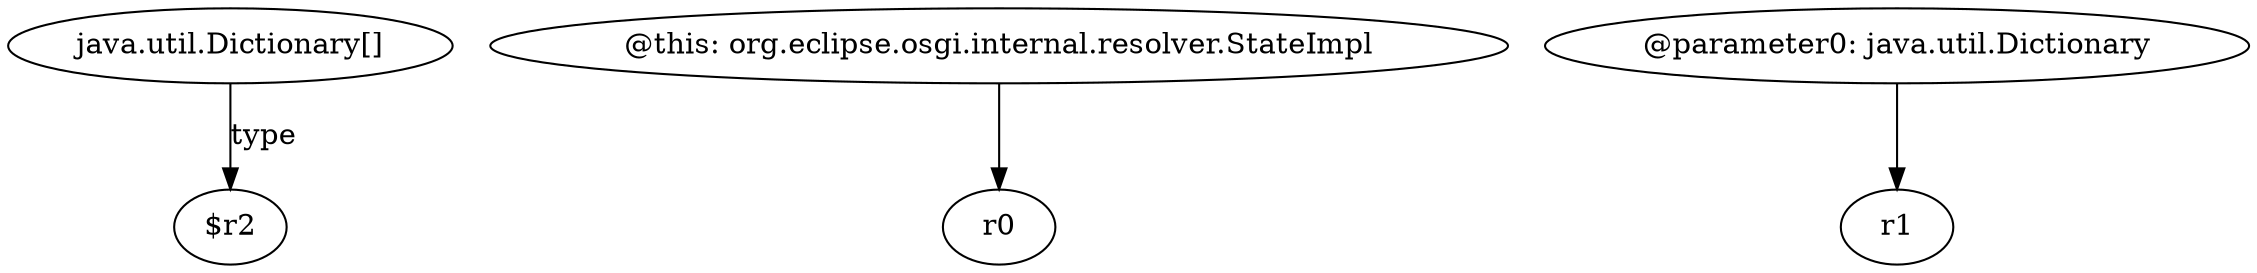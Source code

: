digraph g {
0[label="java.util.Dictionary[]"]
1[label="$r2"]
0->1[label="type"]
2[label="@this: org.eclipse.osgi.internal.resolver.StateImpl"]
3[label="r0"]
2->3[label=""]
4[label="@parameter0: java.util.Dictionary"]
5[label="r1"]
4->5[label=""]
}